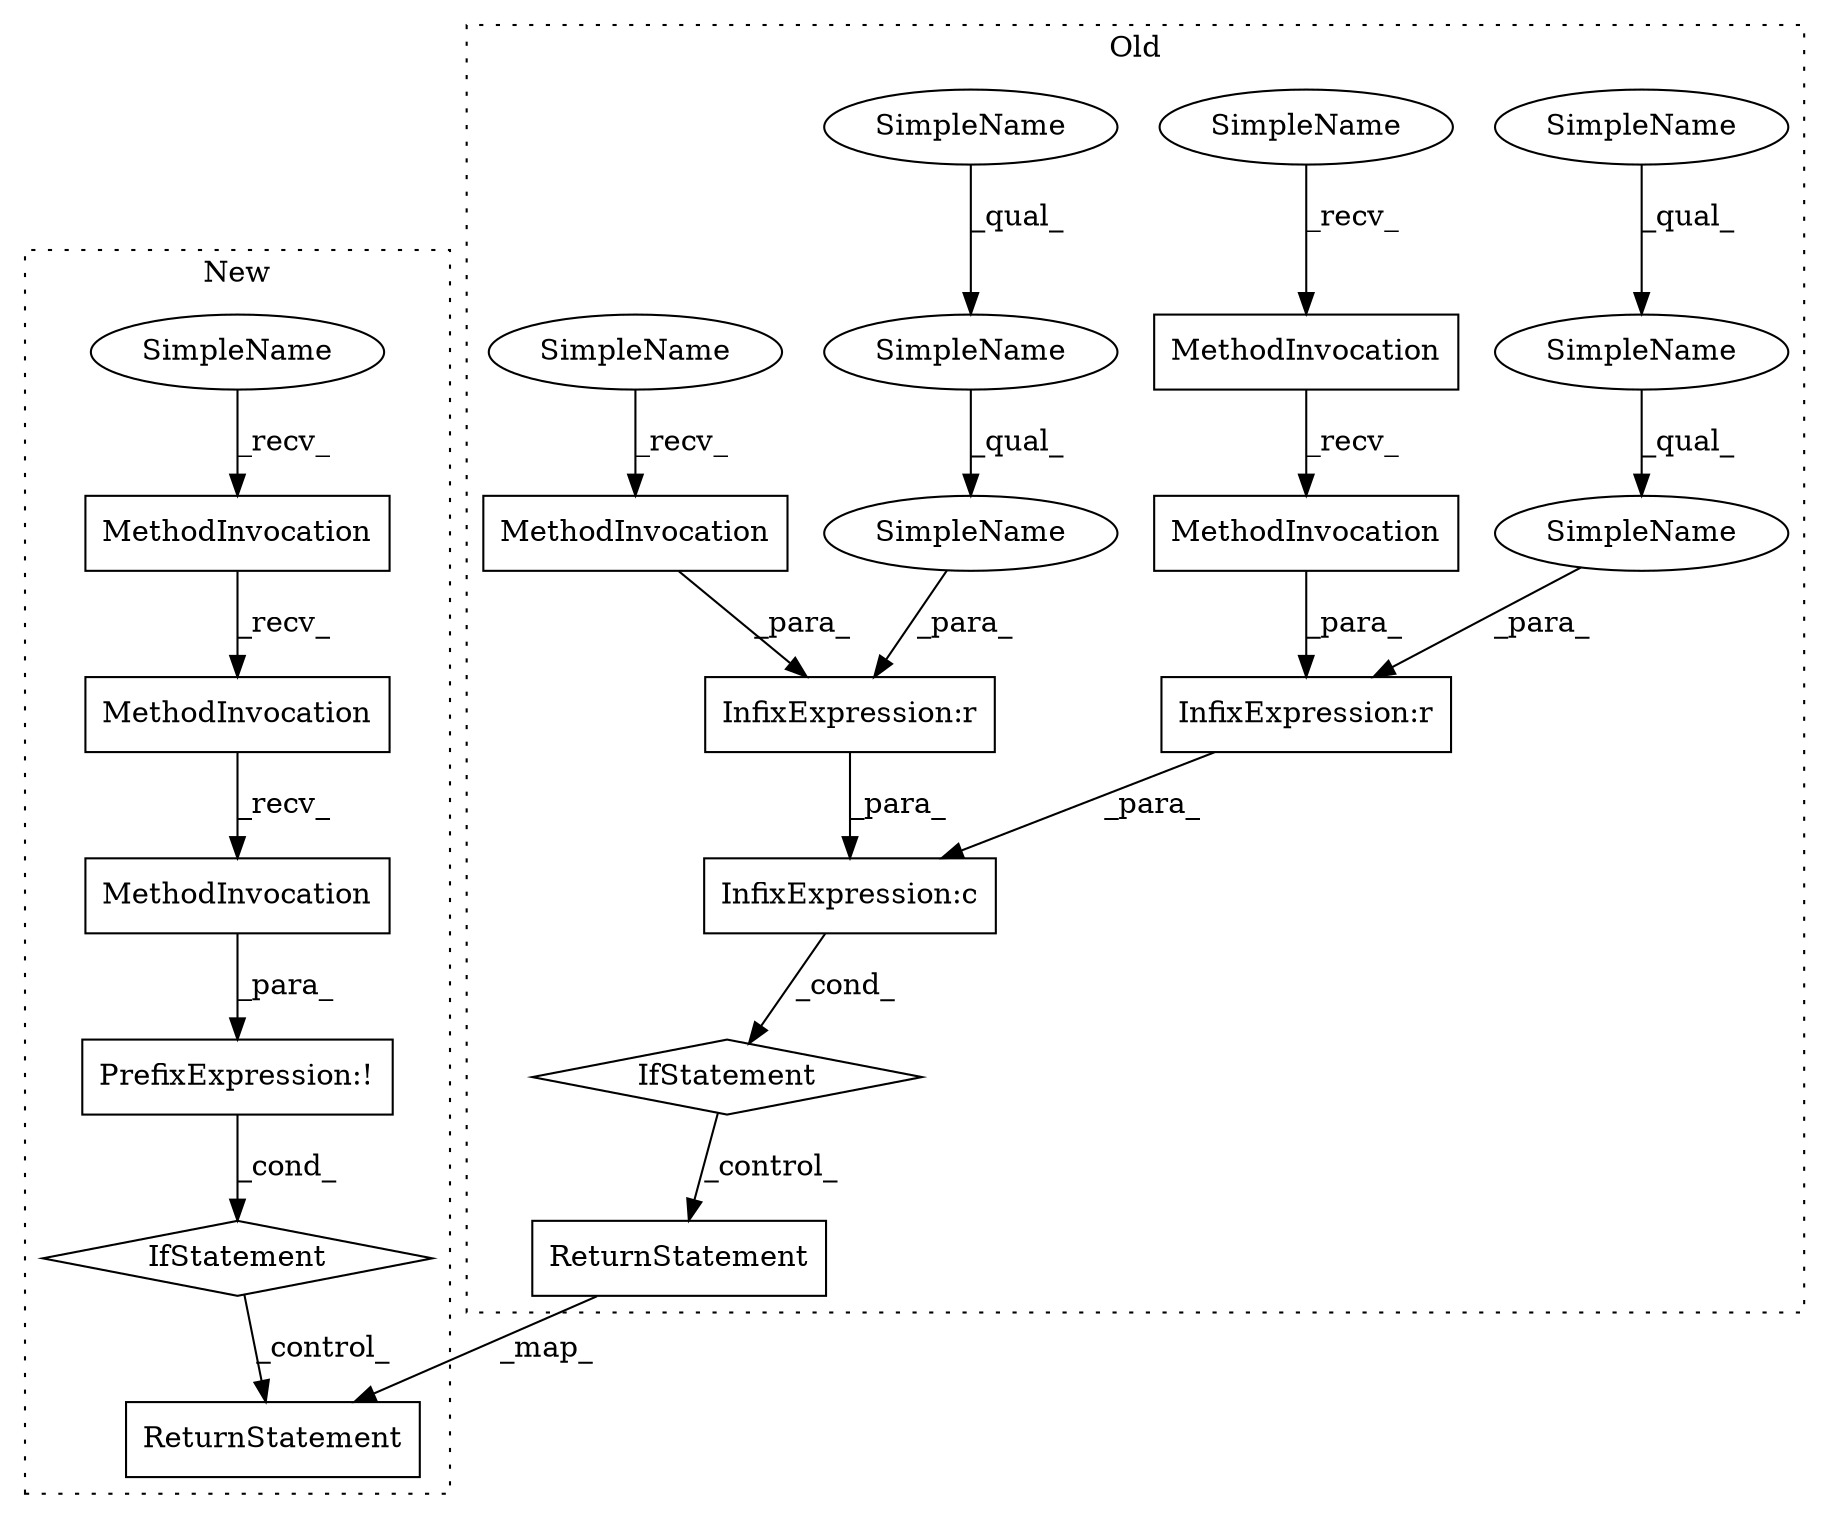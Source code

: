 digraph G {
subgraph cluster0 {
2 [label="IfStatement" a="25" s="4402,4588" l="4,14" shape="diamond"];
4 [label="MethodInvocation" a="32" s="4529" l="18" shape="box"];
5 [label="MethodInvocation" a="32" s="4411" l="16" shape="box"];
8 [label="MethodInvocation" a="32" s="4512" l="16" shape="box"];
10 [label="ReturnStatement" a="41" s="4602" l="7" shape="box"];
11 [label="SimpleName" a="42" s="4551" l="27" shape="ellipse"];
12 [label="SimpleName" a="42" s="4450" l="27" shape="ellipse"];
14 [label="SimpleName" a="42" s="4551" l="13" shape="ellipse"];
15 [label="SimpleName" a="42" s="4551" l="37" shape="ellipse"];
16 [label="SimpleName" a="42" s="4450" l="37" shape="ellipse"];
17 [label="SimpleName" a="42" s="4406" l="4" shape="ellipse"];
18 [label="SimpleName" a="42" s="4507" l="4" shape="ellipse"];
19 [label="SimpleName" a="42" s="4450" l="13" shape="ellipse"];
21 [label="InfixExpression:c" a="27" s="4487" l="20" shape="box"];
22 [label="InfixExpression:r" a="27" s="4547" l="4" shape="box"];
23 [label="InfixExpression:r" a="27" s="4446" l="4" shape="box"];
label = "Old";
style="dotted";
}
subgraph cluster1 {
1 [label="IfStatement" a="25" s="4000,4057" l="4,14" shape="diamond"];
3 [label="MethodInvocation" a="32" s="4030" l="11" shape="box"];
6 [label="MethodInvocation" a="32" s="4042" l="15" shape="box"];
7 [label="MethodInvocation" a="32" s="4016" l="13" shape="box"];
9 [label="ReturnStatement" a="41" s="4071" l="7" shape="box"];
13 [label="SimpleName" a="42" s="4005" l="10" shape="ellipse"];
20 [label="PrefixExpression:!" a="38" s="4004" l="1" shape="box"];
label = "New";
style="dotted";
}
1 -> 9 [label="_control_"];
2 -> 10 [label="_control_"];
3 -> 6 [label="_recv_"];
4 -> 22 [label="_para_"];
5 -> 23 [label="_para_"];
6 -> 20 [label="_para_"];
7 -> 3 [label="_recv_"];
8 -> 4 [label="_recv_"];
10 -> 9 [label="_map_"];
11 -> 15 [label="_qual_"];
12 -> 16 [label="_qual_"];
13 -> 7 [label="_recv_"];
14 -> 11 [label="_qual_"];
15 -> 22 [label="_para_"];
16 -> 23 [label="_para_"];
17 -> 5 [label="_recv_"];
18 -> 8 [label="_recv_"];
19 -> 12 [label="_qual_"];
20 -> 1 [label="_cond_"];
21 -> 2 [label="_cond_"];
22 -> 21 [label="_para_"];
23 -> 21 [label="_para_"];
}